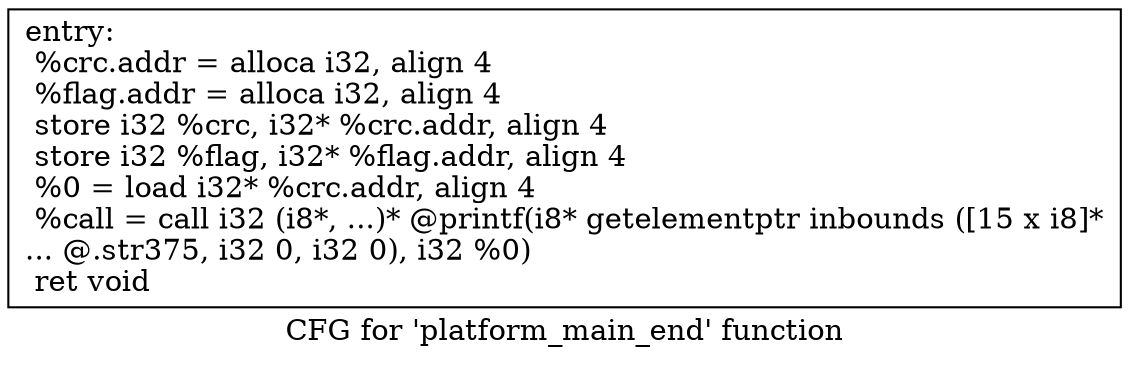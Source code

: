 digraph "CFG for 'platform_main_end' function" {
	label="CFG for 'platform_main_end' function";

	Node0xa35a0d0 [shape=record,label="{entry:\l  %crc.addr = alloca i32, align 4\l  %flag.addr = alloca i32, align 4\l  store i32 %crc, i32* %crc.addr, align 4\l  store i32 %flag, i32* %flag.addr, align 4\l  %0 = load i32* %crc.addr, align 4\l  %call = call i32 (i8*, ...)* @printf(i8* getelementptr inbounds ([15 x i8]*\l... @.str375, i32 0, i32 0), i32 %0)\l  ret void\l}"];
}
